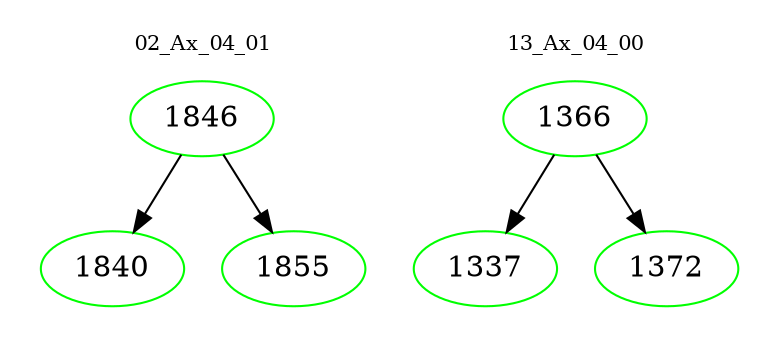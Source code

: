 digraph{
subgraph cluster_0 {
color = white
label = "02_Ax_04_01";
fontsize=10;
T0_1846 [label="1846", color="green"]
T0_1846 -> T0_1840 [color="black"]
T0_1840 [label="1840", color="green"]
T0_1846 -> T0_1855 [color="black"]
T0_1855 [label="1855", color="green"]
}
subgraph cluster_1 {
color = white
label = "13_Ax_04_00";
fontsize=10;
T1_1366 [label="1366", color="green"]
T1_1366 -> T1_1337 [color="black"]
T1_1337 [label="1337", color="green"]
T1_1366 -> T1_1372 [color="black"]
T1_1372 [label="1372", color="green"]
}
}
